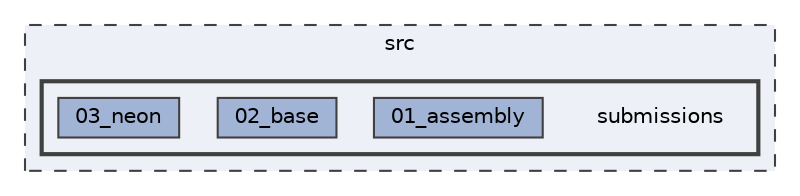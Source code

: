 digraph "/home/runner/work/machine-learning-compilers/machine-learning-compilers/src/submissions"
{
 // LATEX_PDF_SIZE
  bgcolor="transparent";
  edge [fontname=Helvetica,fontsize=10,labelfontname=Helvetica,labelfontsize=10];
  node [fontname=Helvetica,fontsize=10,shape=box,height=0.2,width=0.4];
  compound=true
  subgraph clusterdir_68267d1309a1af8e8297ef4c3efbcdba {
    graph [ bgcolor="#edf0f7", pencolor="grey25", label="src", fontname=Helvetica,fontsize=10 style="filled,dashed", URL="dir_68267d1309a1af8e8297ef4c3efbcdba.html",tooltip=""]
  subgraph clusterdir_89b09214c7b8767e580eb9d0667695f6 {
    graph [ bgcolor="#edf0f7", pencolor="grey25", label="", fontname=Helvetica,fontsize=10 style="filled,bold", URL="dir_89b09214c7b8767e580eb9d0667695f6.html",tooltip=""]
    dir_89b09214c7b8767e580eb9d0667695f6 [shape=plaintext, label="submissions"];
  dir_4943c33995f7629dbe8d56e3fd3c66f7 [label="01_assembly", fillcolor="#a2b4d6", color="grey25", style="filled", URL="dir_4943c33995f7629dbe8d56e3fd3c66f7.html",tooltip=""];
  dir_8f3814d38748b7c73405fc75327b8ba3 [label="02_base", fillcolor="#a2b4d6", color="grey25", style="filled", URL="dir_8f3814d38748b7c73405fc75327b8ba3.html",tooltip=""];
  dir_b2c563f7bf427f5a0c17c9a95cb1f2fd [label="03_neon", fillcolor="#a2b4d6", color="grey25", style="filled", URL="dir_b2c563f7bf427f5a0c17c9a95cb1f2fd.html",tooltip=""];
  }
  }
}
